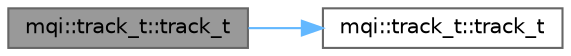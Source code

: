 digraph "mqi::track_t::track_t"
{
 // LATEX_PDF_SIZE
  bgcolor="transparent";
  edge [fontname=Helvetica,fontsize=10,labelfontname=Helvetica,labelfontsize=10];
  node [fontname=Helvetica,fontsize=10,shape=box,height=0.2,width=0.4];
  rankdir="LR";
  Node1 [id="Node000001",label="mqi::track_t::track_t",height=0.2,width=0.4,color="gray40", fillcolor="grey60", style="filled", fontcolor="black",tooltip="Copy constructor."];
  Node1 -> Node2 [id="edge1_Node000001_Node000002",color="steelblue1",style="solid",tooltip=" "];
  Node2 [id="Node000002",label="mqi::track_t::track_t",height=0.2,width=0.4,color="grey40", fillcolor="white", style="filled",URL="$classmqi_1_1track__t.html#a91faf7bb9baa426fdbe71c62c2ca04b9",tooltip="Default constructor. Initializes a primary particle at the beginning of its life."];
}
